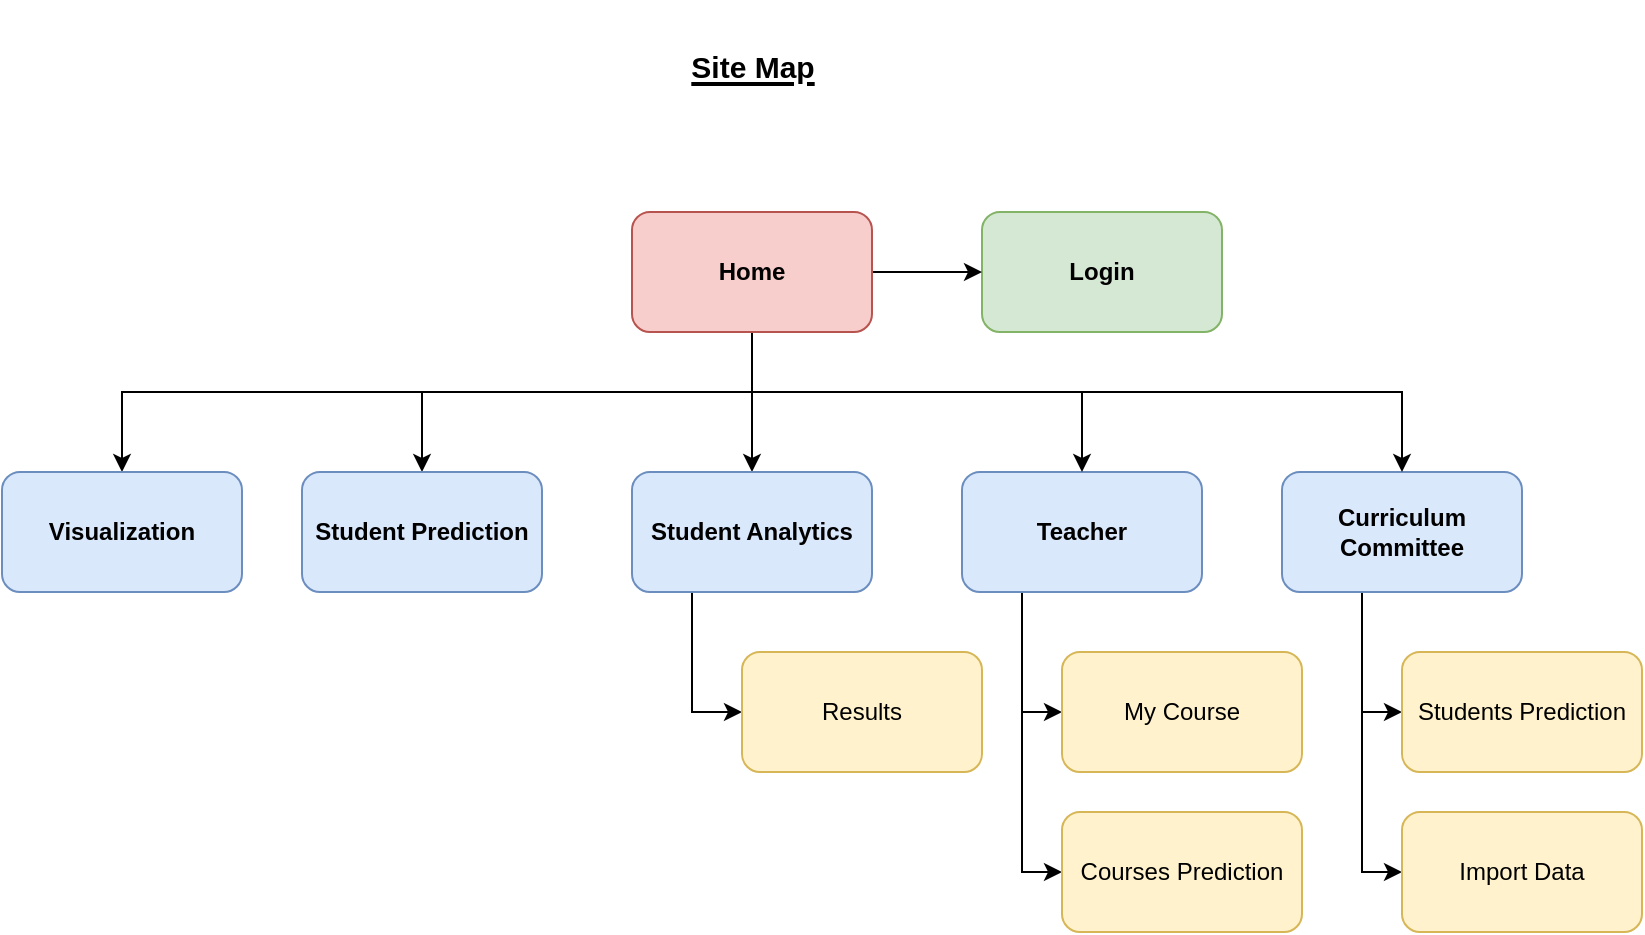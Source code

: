 <mxfile version="17.4.2" type="device"><diagram id="00OWr5v_y5fF5qoVE1u4" name="Page-1"><mxGraphModel dx="1221" dy="644" grid="1" gridSize="10" guides="1" tooltips="1" connect="1" arrows="1" fold="1" page="1" pageScale="1" pageWidth="1169" pageHeight="1654" math="0" shadow="0"><root><mxCell id="0"/><mxCell id="1" parent="0"/><mxCell id="HvuEjPzMa0rLfwJ4jL9D-1" value="&lt;b&gt;Login&lt;/b&gt;" style="rounded=1;whiteSpace=wrap;html=1;fillColor=#d5e8d4;strokeColor=#82b366;" parent="1" vertex="1"><mxGeometry x="700" y="150" width="120" height="60" as="geometry"/></mxCell><mxCell id="HvuEjPzMa0rLfwJ4jL9D-3" value="&lt;h1&gt;&lt;font style=&quot;font-size: 15px&quot;&gt;Site Map&lt;/font&gt;&lt;/h1&gt;" style="text;html=1;align=center;verticalAlign=middle;resizable=0;points=[];autosize=1;strokeColor=none;fillColor=none;fontStyle=4" parent="1" vertex="1"><mxGeometry x="545" y="50" width="80" height="50" as="geometry"/></mxCell><mxCell id="HvuEjPzMa0rLfwJ4jL9D-22" style="edgeStyle=orthogonalEdgeStyle;rounded=0;orthogonalLoop=1;jettySize=auto;html=1;exitX=0.25;exitY=1;exitDx=0;exitDy=0;fontSize=12;entryX=0;entryY=0.5;entryDx=0;entryDy=0;" parent="1" source="HvuEjPzMa0rLfwJ4jL9D-6" target="HvuEjPzMa0rLfwJ4jL9D-23" edge="1"><mxGeometry relative="1" as="geometry"><mxPoint x="484.167" y="400" as="targetPoint"/><Array as="points"><mxPoint x="720" y="400"/></Array></mxGeometry></mxCell><mxCell id="nbzAU0o1kz0DmOy3Mxhz-18" style="edgeStyle=orthogonalEdgeStyle;rounded=0;orthogonalLoop=1;jettySize=auto;html=1;exitX=0.25;exitY=1;exitDx=0;exitDy=0;entryX=0;entryY=0.5;entryDx=0;entryDy=0;" edge="1" parent="1" source="HvuEjPzMa0rLfwJ4jL9D-6" target="nbzAU0o1kz0DmOy3Mxhz-17"><mxGeometry relative="1" as="geometry"/></mxCell><mxCell id="HvuEjPzMa0rLfwJ4jL9D-6" value="&lt;b&gt;Teacher&lt;/b&gt;" style="rounded=1;whiteSpace=wrap;html=1;fillColor=#dae8fc;strokeColor=#6c8ebf;" parent="1" vertex="1"><mxGeometry x="690" y="280" width="120" height="60" as="geometry"/></mxCell><mxCell id="HvuEjPzMa0rLfwJ4jL9D-25" style="edgeStyle=orthogonalEdgeStyle;rounded=0;orthogonalLoop=1;jettySize=auto;html=1;exitX=0.25;exitY=1;exitDx=0;exitDy=0;entryX=0;entryY=0.5;entryDx=0;entryDy=0;fontSize=12;" parent="1" source="HvuEjPzMa0rLfwJ4jL9D-7" target="HvuEjPzMa0rLfwJ4jL9D-24" edge="1"><mxGeometry relative="1" as="geometry"><Array as="points"><mxPoint x="890" y="400"/></Array></mxGeometry></mxCell><mxCell id="HvuEjPzMa0rLfwJ4jL9D-27" style="edgeStyle=orthogonalEdgeStyle;rounded=0;orthogonalLoop=1;jettySize=auto;html=1;entryX=0;entryY=0.5;entryDx=0;entryDy=0;fontSize=12;" parent="1" source="HvuEjPzMa0rLfwJ4jL9D-7" target="HvuEjPzMa0rLfwJ4jL9D-26" edge="1"><mxGeometry relative="1" as="geometry"><Array as="points"><mxPoint x="890" y="480"/></Array></mxGeometry></mxCell><mxCell id="HvuEjPzMa0rLfwJ4jL9D-7" value="&lt;b&gt;Curriculum Committee&lt;/b&gt;" style="rounded=1;whiteSpace=wrap;html=1;fillColor=#dae8fc;strokeColor=#6c8ebf;" parent="1" vertex="1"><mxGeometry x="850" y="280" width="120" height="60" as="geometry"/></mxCell><mxCell id="HvuEjPzMa0rLfwJ4jL9D-9" style="edgeStyle=orthogonalEdgeStyle;rounded=0;orthogonalLoop=1;jettySize=auto;html=1;entryX=0;entryY=0.5;entryDx=0;entryDy=0;fontSize=15;exitX=1;exitY=0.5;exitDx=0;exitDy=0;" parent="1" source="HvuEjPzMa0rLfwJ4jL9D-8" target="HvuEjPzMa0rLfwJ4jL9D-1" edge="1"><mxGeometry relative="1" as="geometry"><mxPoint x="550" y="210" as="sourcePoint"/><Array as="points"/></mxGeometry></mxCell><mxCell id="HvuEjPzMa0rLfwJ4jL9D-11" style="edgeStyle=orthogonalEdgeStyle;rounded=0;orthogonalLoop=1;jettySize=auto;html=1;exitX=0.5;exitY=1;exitDx=0;exitDy=0;entryX=0.5;entryY=0;entryDx=0;entryDy=0;fontSize=15;" parent="1" source="HvuEjPzMa0rLfwJ4jL9D-8" target="HvuEjPzMa0rLfwJ4jL9D-6" edge="1"><mxGeometry relative="1" as="geometry"><Array as="points"><mxPoint x="585" y="240"/><mxPoint x="750" y="240"/></Array></mxGeometry></mxCell><mxCell id="HvuEjPzMa0rLfwJ4jL9D-14" style="edgeStyle=orthogonalEdgeStyle;rounded=0;orthogonalLoop=1;jettySize=auto;html=1;exitX=0.5;exitY=1;exitDx=0;exitDy=0;entryX=0.5;entryY=0;entryDx=0;entryDy=0;fontSize=15;" parent="1" source="HvuEjPzMa0rLfwJ4jL9D-8" target="HvuEjPzMa0rLfwJ4jL9D-7" edge="1"><mxGeometry relative="1" as="geometry"><Array as="points"><mxPoint x="585" y="240"/><mxPoint x="910" y="240"/></Array></mxGeometry></mxCell><mxCell id="nbzAU0o1kz0DmOy3Mxhz-2" style="edgeStyle=orthogonalEdgeStyle;rounded=0;orthogonalLoop=1;jettySize=auto;html=1;exitX=0.5;exitY=1;exitDx=0;exitDy=0;entryX=0.5;entryY=0;entryDx=0;entryDy=0;" edge="1" parent="1" source="HvuEjPzMa0rLfwJ4jL9D-8" target="nbzAU0o1kz0DmOy3Mxhz-1"><mxGeometry relative="1" as="geometry"><Array as="points"><mxPoint x="585" y="240"/><mxPoint x="270" y="240"/></Array></mxGeometry></mxCell><mxCell id="nbzAU0o1kz0DmOy3Mxhz-9" style="edgeStyle=orthogonalEdgeStyle;rounded=0;orthogonalLoop=1;jettySize=auto;html=1;exitX=0.5;exitY=1;exitDx=0;exitDy=0;entryX=0.5;entryY=0;entryDx=0;entryDy=0;" edge="1" parent="1" source="HvuEjPzMa0rLfwJ4jL9D-8" target="nbzAU0o1kz0DmOy3Mxhz-7"><mxGeometry relative="1" as="geometry"/></mxCell><mxCell id="nbzAU0o1kz0DmOy3Mxhz-13" style="edgeStyle=orthogonalEdgeStyle;rounded=0;orthogonalLoop=1;jettySize=auto;html=1;exitX=0.5;exitY=1;exitDx=0;exitDy=0;entryX=0.5;entryY=0;entryDx=0;entryDy=0;" edge="1" parent="1" source="HvuEjPzMa0rLfwJ4jL9D-8" target="nbzAU0o1kz0DmOy3Mxhz-5"><mxGeometry relative="1" as="geometry"><Array as="points"><mxPoint x="585" y="240"/><mxPoint x="420" y="240"/></Array></mxGeometry></mxCell><mxCell id="HvuEjPzMa0rLfwJ4jL9D-8" value="&lt;b&gt;&lt;font style=&quot;font-size: 12px&quot;&gt;Home&lt;/font&gt;&lt;/b&gt;" style="rounded=1;whiteSpace=wrap;html=1;fillColor=#f8cecc;strokeColor=#b85450;" parent="1" vertex="1"><mxGeometry x="525" y="150" width="120" height="60" as="geometry"/></mxCell><mxCell id="HvuEjPzMa0rLfwJ4jL9D-23" value="My Course" style="rounded=1;whiteSpace=wrap;html=1;fillColor=#fff2cc;strokeColor=#d6b656;" parent="1" vertex="1"><mxGeometry x="740" y="370" width="120" height="60" as="geometry"/></mxCell><mxCell id="HvuEjPzMa0rLfwJ4jL9D-24" value="&lt;span&gt;&lt;/span&gt;&lt;span&gt;&lt;/span&gt;&lt;span&gt;Students Prediction &lt;/span&gt;" style="rounded=1;whiteSpace=wrap;html=1;fillColor=#fff2cc;strokeColor=#d6b656;" parent="1" vertex="1"><mxGeometry x="910" y="370" width="120" height="60" as="geometry"/></mxCell><mxCell id="HvuEjPzMa0rLfwJ4jL9D-26" value="&lt;span&gt;&lt;/span&gt;&lt;span&gt;&lt;/span&gt;&lt;span&gt;Import Data&lt;/span&gt;" style="rounded=1;whiteSpace=wrap;html=1;fillColor=#fff2cc;strokeColor=#d6b656;" parent="1" vertex="1"><mxGeometry x="910" y="450" width="120" height="60" as="geometry"/></mxCell><mxCell id="nbzAU0o1kz0DmOy3Mxhz-1" value="&lt;b&gt;Visualization&lt;/b&gt;" style="rounded=1;whiteSpace=wrap;html=1;fillColor=#dae8fc;strokeColor=#6c8ebf;" vertex="1" parent="1"><mxGeometry x="210" y="280" width="120" height="60" as="geometry"/></mxCell><mxCell id="nbzAU0o1kz0DmOy3Mxhz-5" value="&lt;b&gt;Student Prediction&lt;/b&gt;" style="rounded=1;whiteSpace=wrap;html=1;fillColor=#dae8fc;strokeColor=#6c8ebf;" vertex="1" parent="1"><mxGeometry x="360" y="280" width="120" height="60" as="geometry"/></mxCell><mxCell id="nbzAU0o1kz0DmOy3Mxhz-10" style="edgeStyle=orthogonalEdgeStyle;rounded=0;orthogonalLoop=1;jettySize=auto;html=1;exitX=0.25;exitY=1;exitDx=0;exitDy=0;entryX=0;entryY=0.5;entryDx=0;entryDy=0;" edge="1" parent="1" source="nbzAU0o1kz0DmOy3Mxhz-7" target="nbzAU0o1kz0DmOy3Mxhz-8"><mxGeometry relative="1" as="geometry"/></mxCell><mxCell id="nbzAU0o1kz0DmOy3Mxhz-7" value="&lt;b&gt;Student Analytics&lt;/b&gt;" style="rounded=1;whiteSpace=wrap;html=1;fillColor=#dae8fc;strokeColor=#6c8ebf;" vertex="1" parent="1"><mxGeometry x="525" y="280" width="120" height="60" as="geometry"/></mxCell><mxCell id="nbzAU0o1kz0DmOy3Mxhz-8" value="Results" style="rounded=1;whiteSpace=wrap;html=1;fillColor=#fff2cc;strokeColor=#d6b656;" vertex="1" parent="1"><mxGeometry x="580" y="370" width="120" height="60" as="geometry"/></mxCell><mxCell id="nbzAU0o1kz0DmOy3Mxhz-17" value="Courses Prediction" style="rounded=1;whiteSpace=wrap;html=1;fillColor=#fff2cc;strokeColor=#d6b656;" vertex="1" parent="1"><mxGeometry x="740" y="450" width="120" height="60" as="geometry"/></mxCell></root></mxGraphModel></diagram></mxfile>